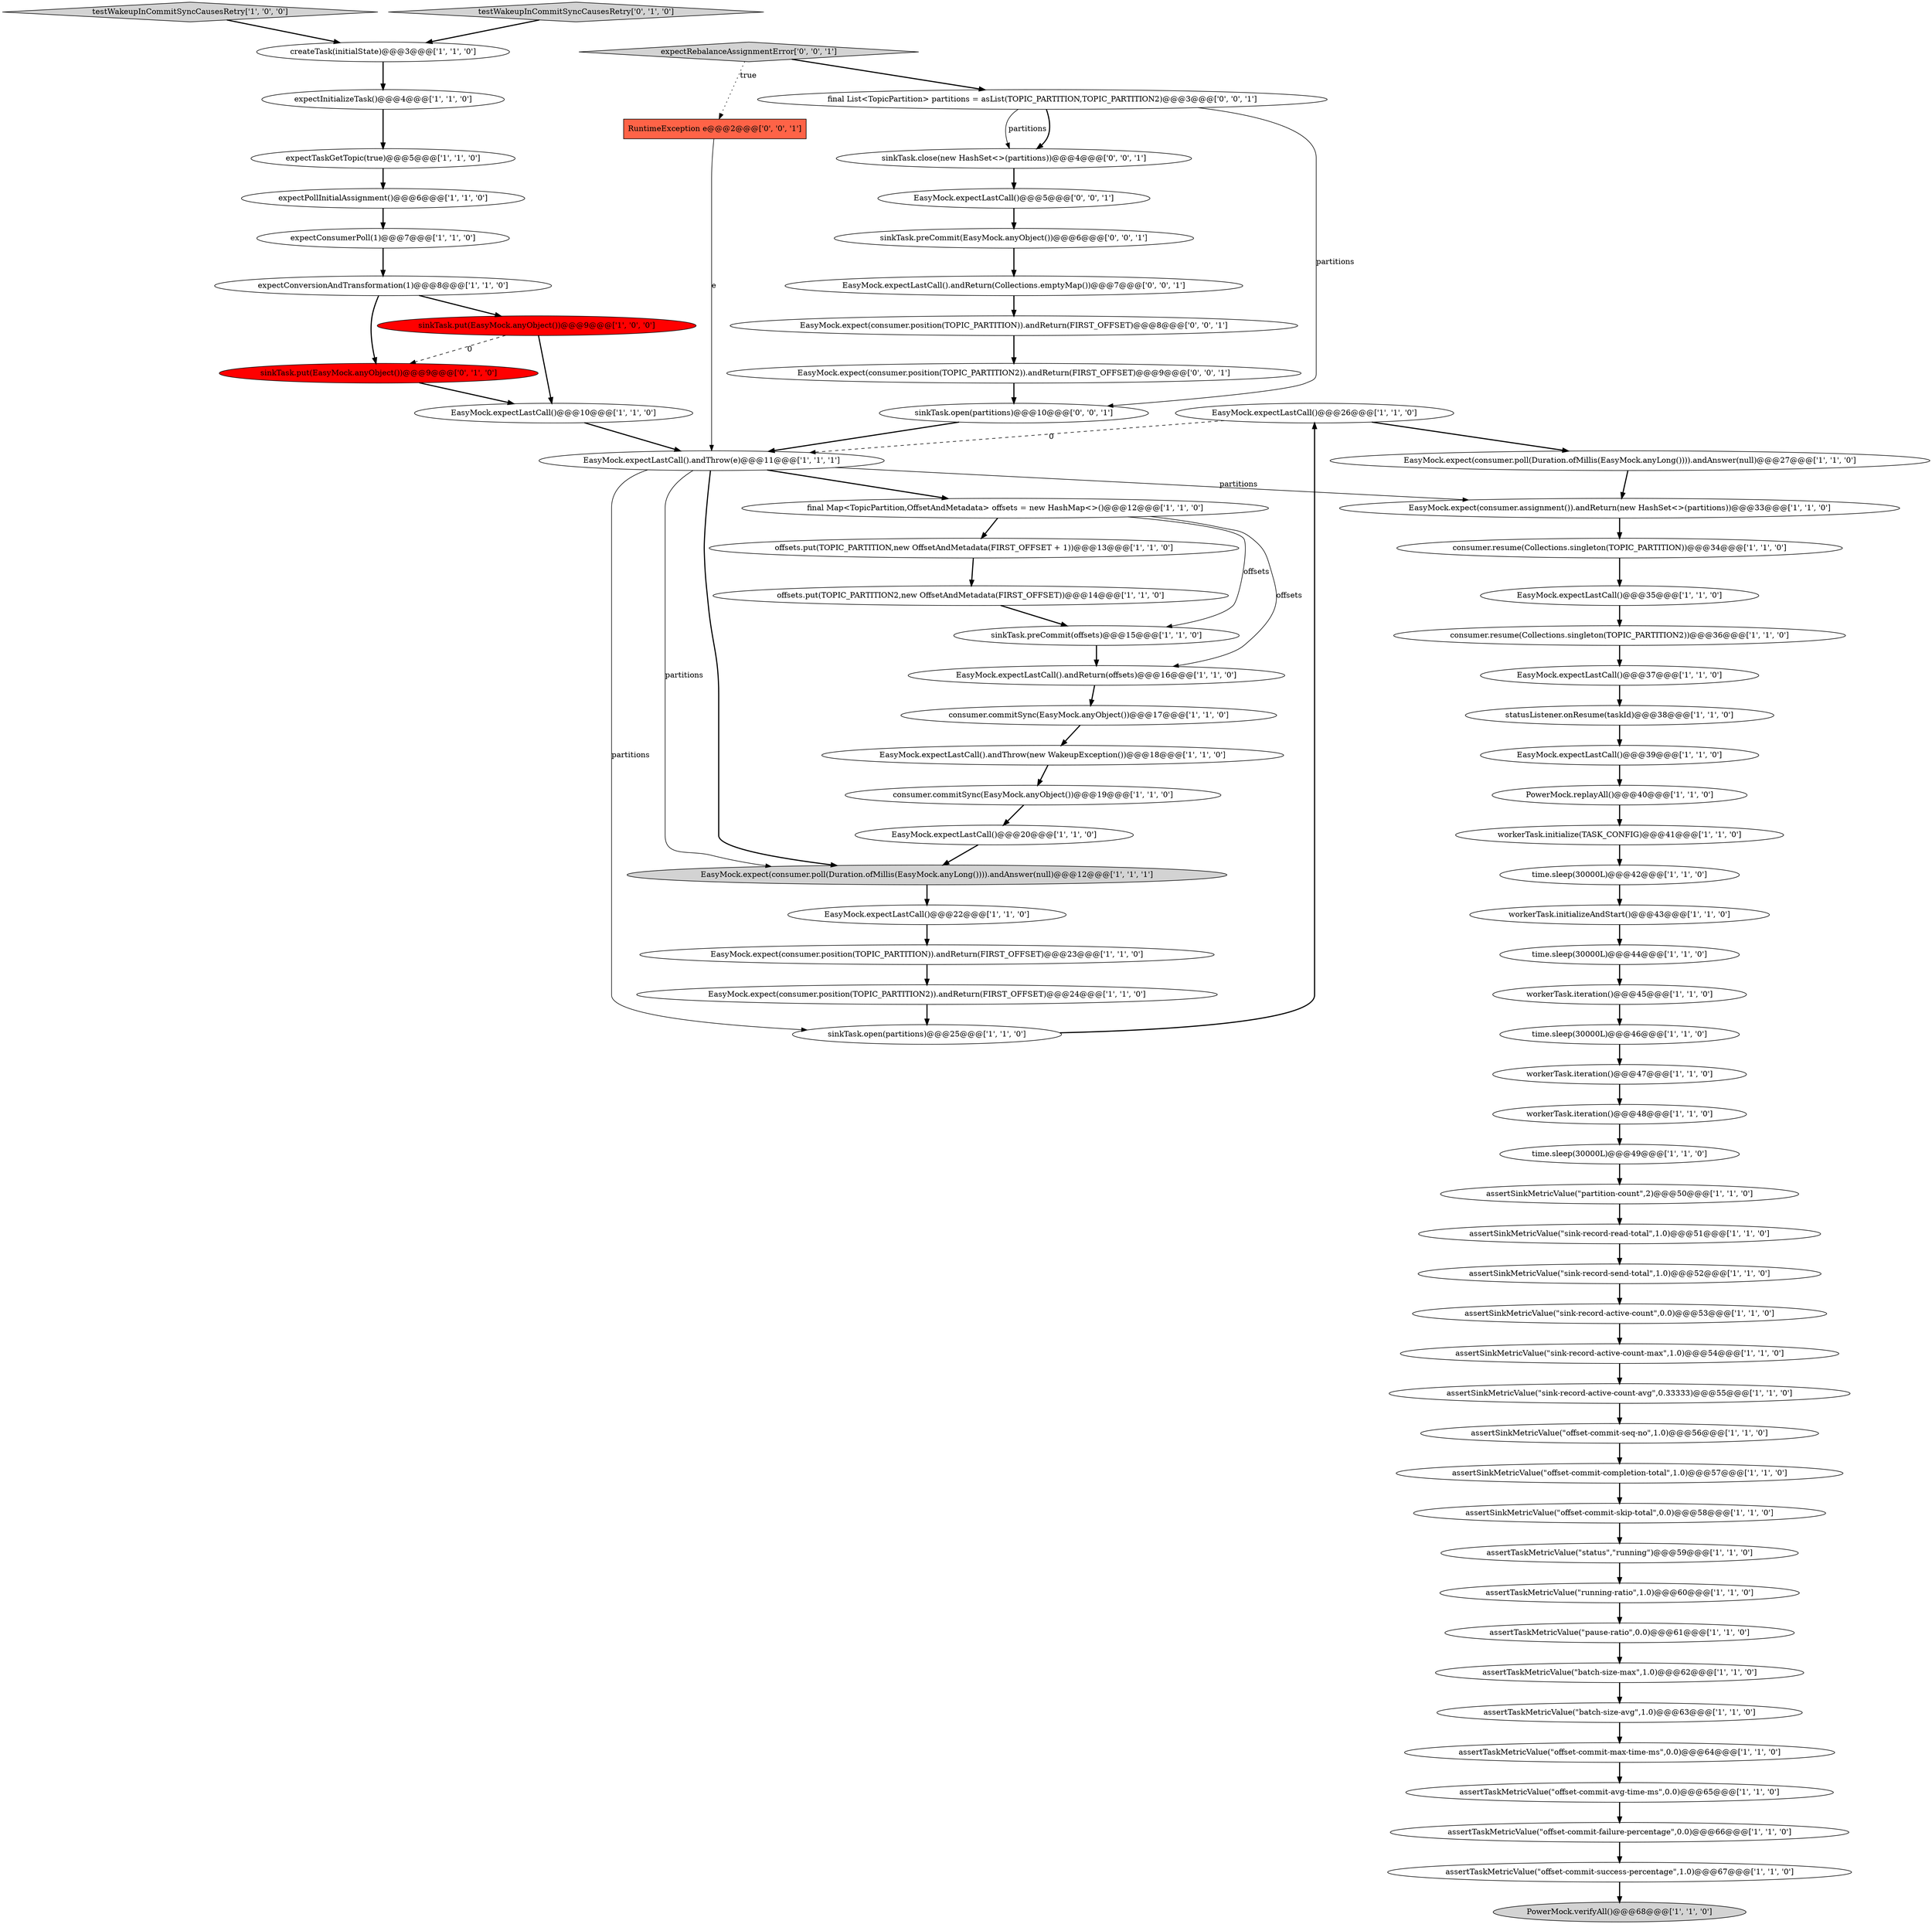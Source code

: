 digraph {
60 [style = filled, label = "assertTaskMetricValue(\"batch-size-avg\",1.0)@@@63@@@['1', '1', '0']", fillcolor = white, shape = ellipse image = "AAA0AAABBB1BBB"];
42 [style = filled, label = "sinkTask.put(EasyMock.anyObject())@@@9@@@['1', '0', '0']", fillcolor = red, shape = ellipse image = "AAA1AAABBB1BBB"];
50 [style = filled, label = "EasyMock.expectLastCall()@@@20@@@['1', '1', '0']", fillcolor = white, shape = ellipse image = "AAA0AAABBB1BBB"];
10 [style = filled, label = "EasyMock.expectLastCall().andThrow(new WakeupException())@@@18@@@['1', '1', '0']", fillcolor = white, shape = ellipse image = "AAA0AAABBB1BBB"];
23 [style = filled, label = "EasyMock.expectLastCall()@@@35@@@['1', '1', '0']", fillcolor = white, shape = ellipse image = "AAA0AAABBB1BBB"];
15 [style = filled, label = "offsets.put(TOPIC_PARTITION2,new OffsetAndMetadata(FIRST_OFFSET))@@@14@@@['1', '1', '0']", fillcolor = white, shape = ellipse image = "AAA0AAABBB1BBB"];
13 [style = filled, label = "EasyMock.expect(consumer.poll(Duration.ofMillis(EasyMock.anyLong()))).andAnswer(null)@@@12@@@['1', '1', '1']", fillcolor = lightgray, shape = ellipse image = "AAA0AAABBB1BBB"];
8 [style = filled, label = "testWakeupInCommitSyncCausesRetry['1', '0', '0']", fillcolor = lightgray, shape = diamond image = "AAA0AAABBB1BBB"];
24 [style = filled, label = "EasyMock.expectLastCall()@@@26@@@['1', '1', '0']", fillcolor = white, shape = ellipse image = "AAA0AAABBB1BBB"];
36 [style = filled, label = "workerTask.iteration()@@@47@@@['1', '1', '0']", fillcolor = white, shape = ellipse image = "AAA0AAABBB1BBB"];
34 [style = filled, label = "assertTaskMetricValue(\"offset-commit-avg-time-ms\",0.0)@@@65@@@['1', '1', '0']", fillcolor = white, shape = ellipse image = "AAA0AAABBB1BBB"];
54 [style = filled, label = "EasyMock.expect(consumer.assignment()).andReturn(new HashSet<>(partitions))@@@33@@@['1', '1', '0']", fillcolor = white, shape = ellipse image = "AAA0AAABBB1BBB"];
55 [style = filled, label = "consumer.commitSync(EasyMock.anyObject())@@@17@@@['1', '1', '0']", fillcolor = white, shape = ellipse image = "AAA0AAABBB1BBB"];
7 [style = filled, label = "assertSinkMetricValue(\"sink-record-active-count-avg\",0.33333)@@@55@@@['1', '1', '0']", fillcolor = white, shape = ellipse image = "AAA0AAABBB1BBB"];
49 [style = filled, label = "sinkTask.preCommit(offsets)@@@15@@@['1', '1', '0']", fillcolor = white, shape = ellipse image = "AAA0AAABBB1BBB"];
51 [style = filled, label = "assertSinkMetricValue(\"offset-commit-completion-total\",1.0)@@@57@@@['1', '1', '0']", fillcolor = white, shape = ellipse image = "AAA0AAABBB1BBB"];
29 [style = filled, label = "time.sleep(30000L)@@@42@@@['1', '1', '0']", fillcolor = white, shape = ellipse image = "AAA0AAABBB1BBB"];
2 [style = filled, label = "offsets.put(TOPIC_PARTITION,new OffsetAndMetadata(FIRST_OFFSET + 1))@@@13@@@['1', '1', '0']", fillcolor = white, shape = ellipse image = "AAA0AAABBB1BBB"];
25 [style = filled, label = "time.sleep(30000L)@@@46@@@['1', '1', '0']", fillcolor = white, shape = ellipse image = "AAA0AAABBB1BBB"];
27 [style = filled, label = "final Map<TopicPartition,OffsetAndMetadata> offsets = new HashMap<>()@@@12@@@['1', '1', '0']", fillcolor = white, shape = ellipse image = "AAA0AAABBB1BBB"];
48 [style = filled, label = "consumer.commitSync(EasyMock.anyObject())@@@19@@@['1', '1', '0']", fillcolor = white, shape = ellipse image = "AAA0AAABBB1BBB"];
59 [style = filled, label = "createTask(initialState)@@@3@@@['1', '1', '0']", fillcolor = white, shape = ellipse image = "AAA0AAABBB1BBB"];
11 [style = filled, label = "time.sleep(30000L)@@@44@@@['1', '1', '0']", fillcolor = white, shape = ellipse image = "AAA0AAABBB1BBB"];
70 [style = filled, label = "sinkTask.preCommit(EasyMock.anyObject())@@@6@@@['0', '0', '1']", fillcolor = white, shape = ellipse image = "AAA0AAABBB3BBB"];
32 [style = filled, label = "sinkTask.open(partitions)@@@25@@@['1', '1', '0']", fillcolor = white, shape = ellipse image = "AAA0AAABBB1BBB"];
61 [style = filled, label = "PowerMock.verifyAll()@@@68@@@['1', '1', '0']", fillcolor = lightgray, shape = ellipse image = "AAA0AAABBB1BBB"];
41 [style = filled, label = "assertTaskMetricValue(\"batch-size-max\",1.0)@@@62@@@['1', '1', '0']", fillcolor = white, shape = ellipse image = "AAA0AAABBB1BBB"];
57 [style = filled, label = "EasyMock.expect(consumer.poll(Duration.ofMillis(EasyMock.anyLong()))).andAnswer(null)@@@27@@@['1', '1', '0']", fillcolor = white, shape = ellipse image = "AAA0AAABBB1BBB"];
64 [style = filled, label = "sinkTask.open(partitions)@@@10@@@['0', '0', '1']", fillcolor = white, shape = ellipse image = "AAA0AAABBB3BBB"];
4 [style = filled, label = "expectTaskGetTopic(true)@@@5@@@['1', '1', '0']", fillcolor = white, shape = ellipse image = "AAA0AAABBB1BBB"];
56 [style = filled, label = "assertTaskMetricValue(\"status\",\"running\")@@@59@@@['1', '1', '0']", fillcolor = white, shape = ellipse image = "AAA0AAABBB1BBB"];
33 [style = filled, label = "statusListener.onResume(taskId)@@@38@@@['1', '1', '0']", fillcolor = white, shape = ellipse image = "AAA0AAABBB1BBB"];
65 [style = filled, label = "expectRebalanceAssignmentError['0', '0', '1']", fillcolor = lightgray, shape = diamond image = "AAA0AAABBB3BBB"];
72 [style = filled, label = "EasyMock.expectLastCall().andReturn(Collections.emptyMap())@@@7@@@['0', '0', '1']", fillcolor = white, shape = ellipse image = "AAA0AAABBB3BBB"];
44 [style = filled, label = "assertSinkMetricValue(\"sink-record-active-count\",0.0)@@@53@@@['1', '1', '0']", fillcolor = white, shape = ellipse image = "AAA0AAABBB1BBB"];
6 [style = filled, label = "expectInitializeTask()@@@4@@@['1', '1', '0']", fillcolor = white, shape = ellipse image = "AAA0AAABBB1BBB"];
37 [style = filled, label = "time.sleep(30000L)@@@49@@@['1', '1', '0']", fillcolor = white, shape = ellipse image = "AAA0AAABBB1BBB"];
66 [style = filled, label = "sinkTask.close(new HashSet<>(partitions))@@@4@@@['0', '0', '1']", fillcolor = white, shape = ellipse image = "AAA0AAABBB3BBB"];
71 [style = filled, label = "final List<TopicPartition> partitions = asList(TOPIC_PARTITION,TOPIC_PARTITION2)@@@3@@@['0', '0', '1']", fillcolor = white, shape = ellipse image = "AAA0AAABBB3BBB"];
73 [style = filled, label = "EasyMock.expectLastCall()@@@5@@@['0', '0', '1']", fillcolor = white, shape = ellipse image = "AAA0AAABBB3BBB"];
3 [style = filled, label = "assertSinkMetricValue(\"offset-commit-seq-no\",1.0)@@@56@@@['1', '1', '0']", fillcolor = white, shape = ellipse image = "AAA0AAABBB1BBB"];
40 [style = filled, label = "EasyMock.expectLastCall()@@@39@@@['1', '1', '0']", fillcolor = white, shape = ellipse image = "AAA0AAABBB1BBB"];
20 [style = filled, label = "expectPollInitialAssignment()@@@6@@@['1', '1', '0']", fillcolor = white, shape = ellipse image = "AAA0AAABBB1BBB"];
1 [style = filled, label = "workerTask.initializeAndStart()@@@43@@@['1', '1', '0']", fillcolor = white, shape = ellipse image = "AAA0AAABBB1BBB"];
43 [style = filled, label = "EasyMock.expectLastCall()@@@37@@@['1', '1', '0']", fillcolor = white, shape = ellipse image = "AAA0AAABBB1BBB"];
47 [style = filled, label = "assertTaskMetricValue(\"pause-ratio\",0.0)@@@61@@@['1', '1', '0']", fillcolor = white, shape = ellipse image = "AAA0AAABBB1BBB"];
58 [style = filled, label = "assertTaskMetricValue(\"offset-commit-success-percentage\",1.0)@@@67@@@['1', '1', '0']", fillcolor = white, shape = ellipse image = "AAA0AAABBB1BBB"];
16 [style = filled, label = "EasyMock.expect(consumer.position(TOPIC_PARTITION2)).andReturn(FIRST_OFFSET)@@@24@@@['1', '1', '0']", fillcolor = white, shape = ellipse image = "AAA0AAABBB1BBB"];
38 [style = filled, label = "assertSinkMetricValue(\"partition-count\",2)@@@50@@@['1', '1', '0']", fillcolor = white, shape = ellipse image = "AAA0AAABBB1BBB"];
53 [style = filled, label = "consumer.resume(Collections.singleton(TOPIC_PARTITION))@@@34@@@['1', '1', '0']", fillcolor = white, shape = ellipse image = "AAA0AAABBB1BBB"];
12 [style = filled, label = "workerTask.iteration()@@@45@@@['1', '1', '0']", fillcolor = white, shape = ellipse image = "AAA0AAABBB1BBB"];
67 [style = filled, label = "EasyMock.expect(consumer.position(TOPIC_PARTITION2)).andReturn(FIRST_OFFSET)@@@9@@@['0', '0', '1']", fillcolor = white, shape = ellipse image = "AAA0AAABBB3BBB"];
52 [style = filled, label = "assertTaskMetricValue(\"offset-commit-failure-percentage\",0.0)@@@66@@@['1', '1', '0']", fillcolor = white, shape = ellipse image = "AAA0AAABBB1BBB"];
30 [style = filled, label = "EasyMock.expectLastCall()@@@10@@@['1', '1', '0']", fillcolor = white, shape = ellipse image = "AAA0AAABBB1BBB"];
9 [style = filled, label = "assertSinkMetricValue(\"offset-commit-skip-total\",0.0)@@@58@@@['1', '1', '0']", fillcolor = white, shape = ellipse image = "AAA0AAABBB1BBB"];
21 [style = filled, label = "PowerMock.replayAll()@@@40@@@['1', '1', '0']", fillcolor = white, shape = ellipse image = "AAA0AAABBB1BBB"];
31 [style = filled, label = "expectConsumerPoll(1)@@@7@@@['1', '1', '0']", fillcolor = white, shape = ellipse image = "AAA0AAABBB1BBB"];
63 [style = filled, label = "sinkTask.put(EasyMock.anyObject())@@@9@@@['0', '1', '0']", fillcolor = red, shape = ellipse image = "AAA1AAABBB2BBB"];
68 [style = filled, label = "EasyMock.expect(consumer.position(TOPIC_PARTITION)).andReturn(FIRST_OFFSET)@@@8@@@['0', '0', '1']", fillcolor = white, shape = ellipse image = "AAA0AAABBB3BBB"];
45 [style = filled, label = "expectConversionAndTransformation(1)@@@8@@@['1', '1', '0']", fillcolor = white, shape = ellipse image = "AAA0AAABBB1BBB"];
26 [style = filled, label = "assertSinkMetricValue(\"sink-record-read-total\",1.0)@@@51@@@['1', '1', '0']", fillcolor = white, shape = ellipse image = "AAA0AAABBB1BBB"];
62 [style = filled, label = "testWakeupInCommitSyncCausesRetry['0', '1', '0']", fillcolor = lightgray, shape = diamond image = "AAA0AAABBB2BBB"];
69 [style = filled, label = "RuntimeException e@@@2@@@['0', '0', '1']", fillcolor = tomato, shape = box image = "AAA0AAABBB3BBB"];
14 [style = filled, label = "workerTask.initialize(TASK_CONFIG)@@@41@@@['1', '1', '0']", fillcolor = white, shape = ellipse image = "AAA0AAABBB1BBB"];
35 [style = filled, label = "assertTaskMetricValue(\"running-ratio\",1.0)@@@60@@@['1', '1', '0']", fillcolor = white, shape = ellipse image = "AAA0AAABBB1BBB"];
39 [style = filled, label = "workerTask.iteration()@@@48@@@['1', '1', '0']", fillcolor = white, shape = ellipse image = "AAA0AAABBB1BBB"];
17 [style = filled, label = "EasyMock.expectLastCall().andThrow(e)@@@11@@@['1', '1', '1']", fillcolor = white, shape = ellipse image = "AAA0AAABBB1BBB"];
22 [style = filled, label = "assertTaskMetricValue(\"offset-commit-max-time-ms\",0.0)@@@64@@@['1', '1', '0']", fillcolor = white, shape = ellipse image = "AAA0AAABBB1BBB"];
28 [style = filled, label = "EasyMock.expectLastCall()@@@22@@@['1', '1', '0']", fillcolor = white, shape = ellipse image = "AAA0AAABBB1BBB"];
46 [style = filled, label = "consumer.resume(Collections.singleton(TOPIC_PARTITION2))@@@36@@@['1', '1', '0']", fillcolor = white, shape = ellipse image = "AAA0AAABBB1BBB"];
5 [style = filled, label = "assertSinkMetricValue(\"sink-record-send-total\",1.0)@@@52@@@['1', '1', '0']", fillcolor = white, shape = ellipse image = "AAA0AAABBB1BBB"];
19 [style = filled, label = "assertSinkMetricValue(\"sink-record-active-count-max\",1.0)@@@54@@@['1', '1', '0']", fillcolor = white, shape = ellipse image = "AAA0AAABBB1BBB"];
18 [style = filled, label = "EasyMock.expect(consumer.position(TOPIC_PARTITION)).andReturn(FIRST_OFFSET)@@@23@@@['1', '1', '0']", fillcolor = white, shape = ellipse image = "AAA0AAABBB1BBB"];
0 [style = filled, label = "EasyMock.expectLastCall().andReturn(offsets)@@@16@@@['1', '1', '0']", fillcolor = white, shape = ellipse image = "AAA0AAABBB1BBB"];
27->49 [style = solid, label="offsets"];
24->57 [style = bold, label=""];
44->19 [style = bold, label=""];
42->63 [style = dashed, label="0"];
60->22 [style = bold, label=""];
49->0 [style = bold, label=""];
9->56 [style = bold, label=""];
37->38 [style = bold, label=""];
69->17 [style = solid, label="e"];
2->15 [style = bold, label=""];
45->42 [style = bold, label=""];
66->73 [style = bold, label=""];
54->53 [style = bold, label=""];
38->26 [style = bold, label=""];
17->27 [style = bold, label=""];
29->1 [style = bold, label=""];
59->6 [style = bold, label=""];
27->2 [style = bold, label=""];
57->54 [style = bold, label=""];
28->18 [style = bold, label=""];
67->64 [style = bold, label=""];
45->63 [style = bold, label=""];
25->36 [style = bold, label=""];
34->52 [style = bold, label=""];
48->50 [style = bold, label=""];
10->48 [style = bold, label=""];
16->32 [style = bold, label=""];
20->31 [style = bold, label=""];
11->12 [style = bold, label=""];
3->51 [style = bold, label=""];
1->11 [style = bold, label=""];
52->58 [style = bold, label=""];
6->4 [style = bold, label=""];
47->41 [style = bold, label=""];
43->33 [style = bold, label=""];
40->21 [style = bold, label=""];
46->43 [style = bold, label=""];
39->37 [style = bold, label=""];
17->13 [style = solid, label="partitions"];
58->61 [style = bold, label=""];
30->17 [style = bold, label=""];
64->17 [style = bold, label=""];
51->9 [style = bold, label=""];
8->59 [style = bold, label=""];
50->13 [style = bold, label=""];
73->70 [style = bold, label=""];
65->71 [style = bold, label=""];
55->10 [style = bold, label=""];
36->39 [style = bold, label=""];
56->35 [style = bold, label=""];
71->64 [style = solid, label="partitions"];
5->44 [style = bold, label=""];
4->20 [style = bold, label=""];
14->29 [style = bold, label=""];
53->23 [style = bold, label=""];
17->13 [style = bold, label=""];
71->66 [style = solid, label="partitions"];
70->72 [style = bold, label=""];
71->66 [style = bold, label=""];
24->17 [style = dashed, label="0"];
21->14 [style = bold, label=""];
17->32 [style = solid, label="partitions"];
18->16 [style = bold, label=""];
62->59 [style = bold, label=""];
15->49 [style = bold, label=""];
68->67 [style = bold, label=""];
26->5 [style = bold, label=""];
23->46 [style = bold, label=""];
41->60 [style = bold, label=""];
65->69 [style = dotted, label="true"];
7->3 [style = bold, label=""];
63->30 [style = bold, label=""];
33->40 [style = bold, label=""];
42->30 [style = bold, label=""];
12->25 [style = bold, label=""];
0->55 [style = bold, label=""];
22->34 [style = bold, label=""];
35->47 [style = bold, label=""];
17->54 [style = solid, label="partitions"];
32->24 [style = bold, label=""];
72->68 [style = bold, label=""];
31->45 [style = bold, label=""];
19->7 [style = bold, label=""];
27->0 [style = solid, label="offsets"];
13->28 [style = bold, label=""];
}

